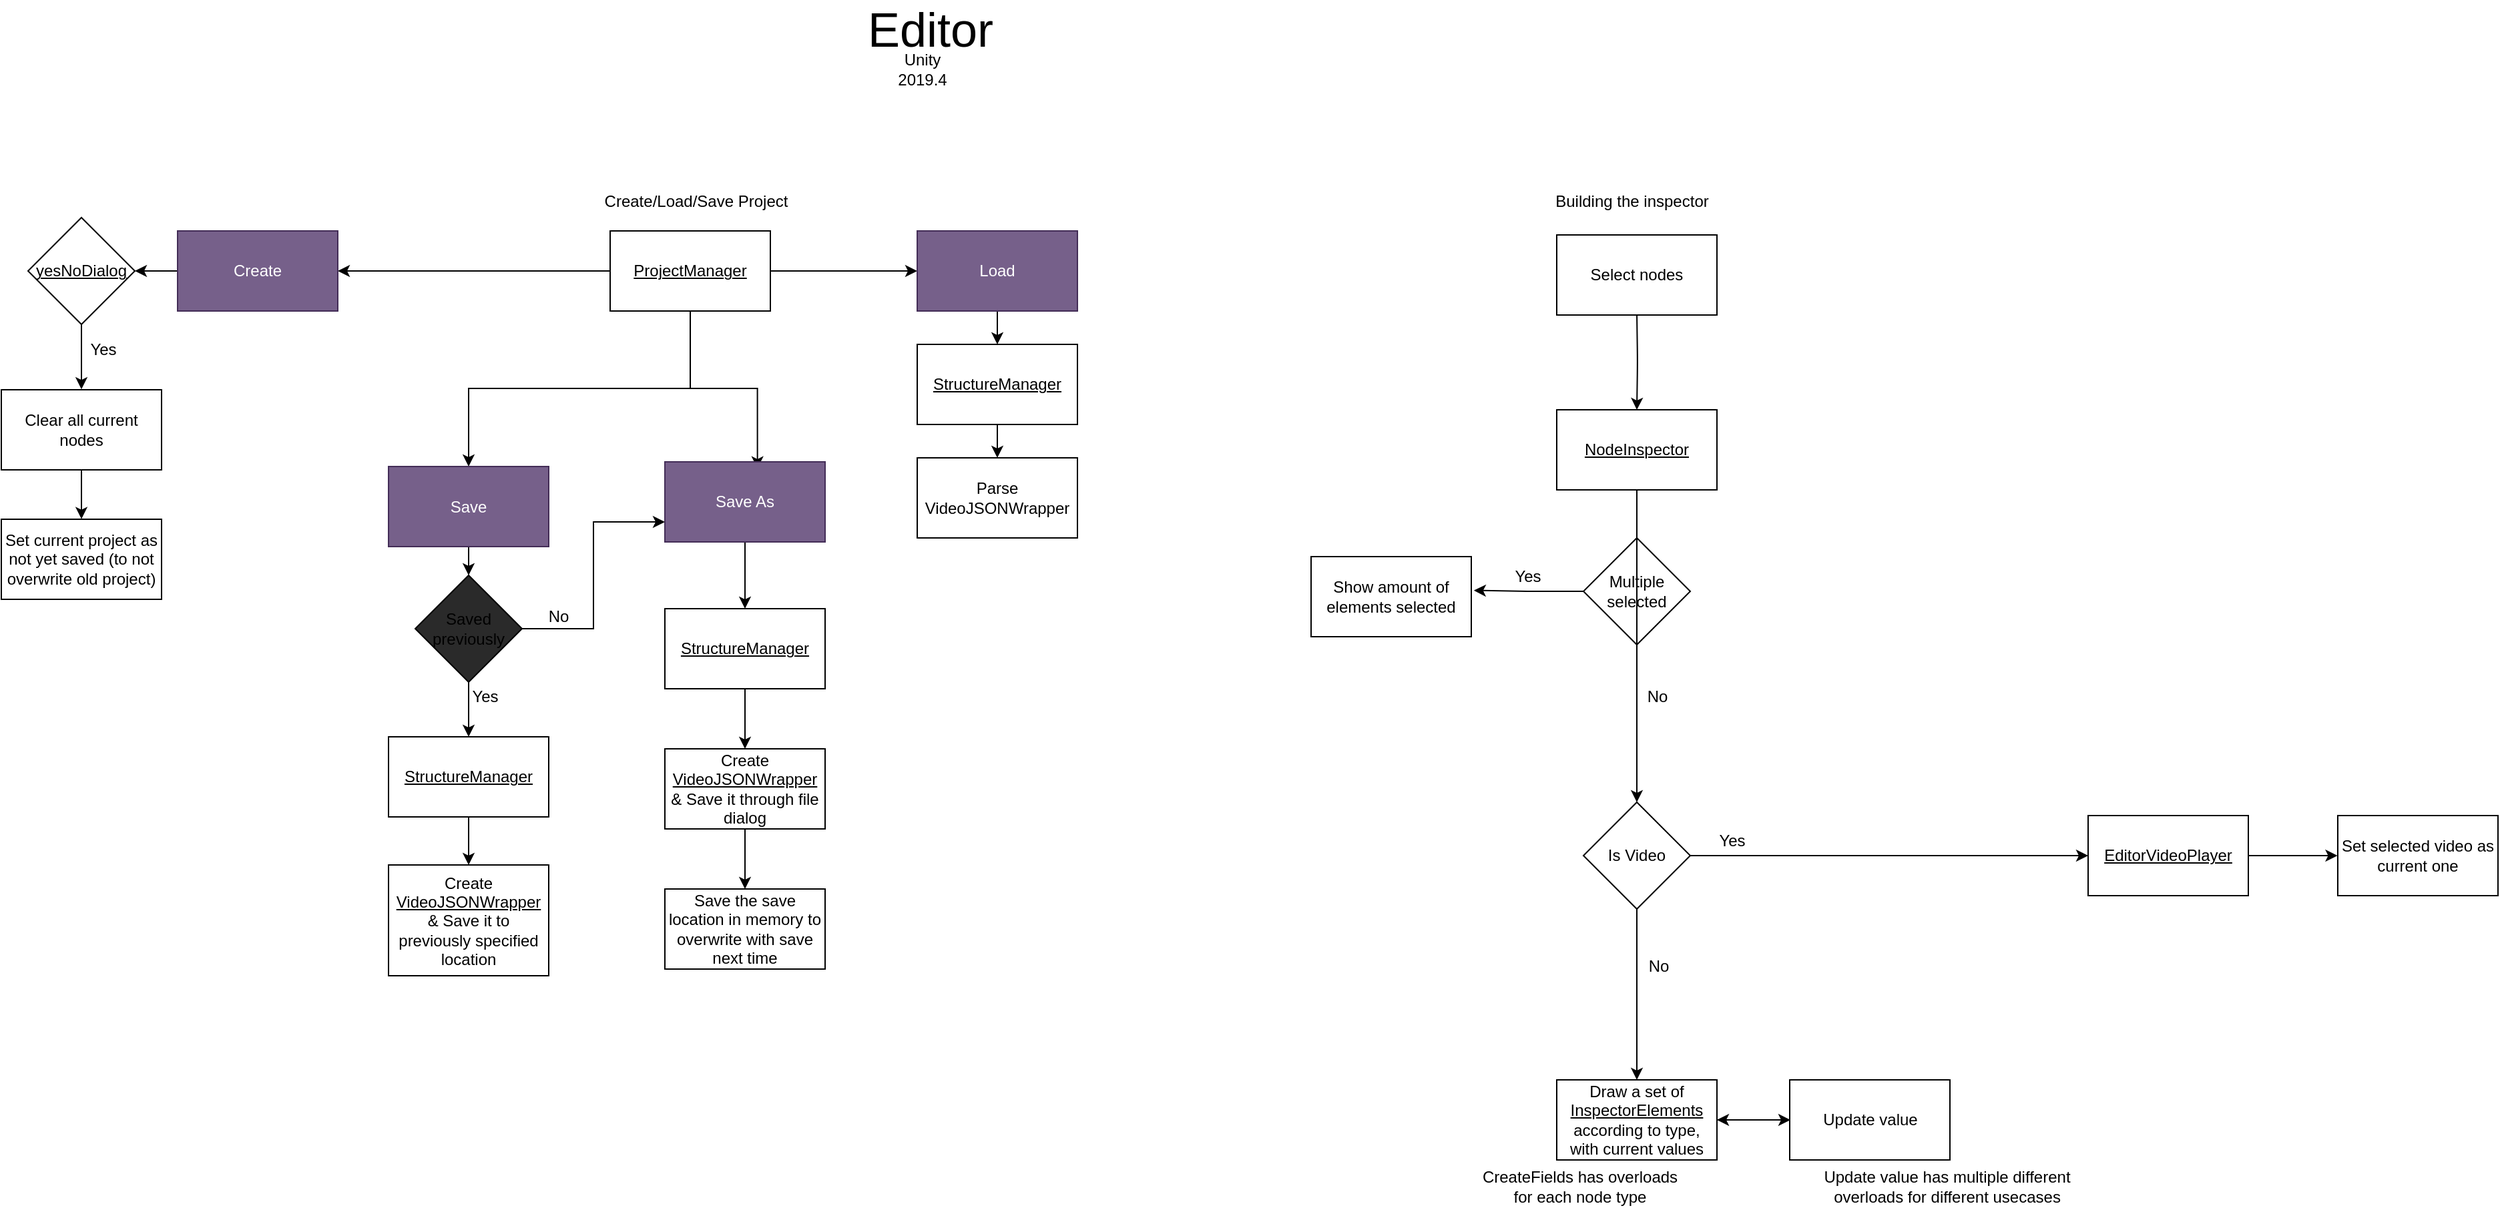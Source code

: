 <mxfile>
    <diagram id="x0GLGZ3PAxuCfUZpHgUV" name="Page-1">
        <mxGraphModel dx="1457" dy="1263" grid="0" gridSize="10" guides="1" tooltips="1" connect="1" arrows="1" fold="1" page="0" pageScale="1" pageWidth="1169" pageHeight="827" math="0" shadow="0">
            <root>
                <mxCell id="0"/>
                <mxCell id="1" parent="0"/>
                <mxCell id="2" value="Editor" style="text;html=1;strokeColor=none;fillColor=none;align=center;verticalAlign=middle;whiteSpace=wrap;fontSize=36;" parent="1" vertex="1">
                    <mxGeometry x="407" y="-92" width="40" height="20" as="geometry"/>
                </mxCell>
                <mxCell id="4" value="Unity 2019.4" style="text;html=1;strokeColor=none;fillColor=none;align=center;verticalAlign=middle;whiteSpace=wrap;" parent="1" vertex="1">
                    <mxGeometry x="401" y="-62" width="40" height="20" as="geometry"/>
                </mxCell>
                <mxCell id="40" style="edgeStyle=orthogonalEdgeStyle;rounded=0;orthogonalLoop=1;jettySize=auto;html=1;fontStyle=1;exitX=0.5;exitY=1;exitDx=0;exitDy=0;" edge="1" parent="1" source="7" target="45">
                    <mxGeometry relative="1" as="geometry">
                        <mxPoint x="247" y="242" as="targetPoint"/>
                        <Array as="points">
                            <mxPoint x="247" y="187"/>
                            <mxPoint x="81" y="187"/>
                        </Array>
                    </mxGeometry>
                </mxCell>
                <mxCell id="49" style="edgeStyle=orthogonalEdgeStyle;rounded=0;orthogonalLoop=1;jettySize=auto;html=1;" edge="1" parent="1" source="7" target="44">
                    <mxGeometry relative="1" as="geometry"/>
                </mxCell>
                <mxCell id="50" style="edgeStyle=orthogonalEdgeStyle;rounded=0;orthogonalLoop=1;jettySize=auto;html=1;entryX=0;entryY=0.5;entryDx=0;entryDy=0;" edge="1" parent="1" source="7" target="46">
                    <mxGeometry relative="1" as="geometry"/>
                </mxCell>
                <mxCell id="58" style="edgeStyle=orthogonalEdgeStyle;rounded=0;orthogonalLoop=1;jettySize=auto;html=1;" edge="1" parent="1" source="7">
                    <mxGeometry relative="1" as="geometry">
                        <mxPoint x="297.336" y="246.891" as="targetPoint"/>
                        <Array as="points">
                            <mxPoint x="247" y="187"/>
                            <mxPoint x="297" y="187"/>
                        </Array>
                    </mxGeometry>
                </mxCell>
                <mxCell id="7" value="&lt;u&gt;ProjectManager&lt;/u&gt;" style="whiteSpace=wrap;html=1;" parent="1" vertex="1">
                    <mxGeometry x="187" y="69" width="120" height="60" as="geometry"/>
                </mxCell>
                <mxCell id="15" style="edgeStyle=orthogonalEdgeStyle;orthogonalLoop=1;jettySize=auto;html=1;entryX=0.5;entryY=0;entryDx=0;entryDy=0;fontStyle=1" parent="1" source="86" target="13" edge="1">
                    <mxGeometry relative="1" as="geometry"/>
                </mxCell>
                <mxCell id="10" value="&lt;u&gt;NodeInspector&lt;/u&gt;" style="whiteSpace=wrap;html=1;" parent="1" vertex="1">
                    <mxGeometry x="896" y="203" width="120" height="60" as="geometry"/>
                </mxCell>
                <mxCell id="24" style="edgeStyle=orthogonalEdgeStyle;orthogonalLoop=1;jettySize=auto;html=1;entryX=0;entryY=0.5;entryDx=0;entryDy=0;fontSize=11;fontStyle=1" parent="1" source="13" edge="1">
                    <mxGeometry relative="1" as="geometry">
                        <mxPoint x="1071" y="735.0" as="targetPoint"/>
                    </mxGeometry>
                </mxCell>
                <mxCell id="13" value="Draw a set of &lt;u&gt;InspectorElements &lt;/u&gt;according to type, with current values" style="whiteSpace=wrap;html=1;" parent="1" vertex="1">
                    <mxGeometry x="896" y="705" width="120" height="60" as="geometry"/>
                </mxCell>
                <mxCell id="20" style="edgeStyle=orthogonalEdgeStyle;orthogonalLoop=1;jettySize=auto;html=1;entryX=0.5;entryY=0;entryDx=0;entryDy=0;fontStyle=1" parent="1" target="10" edge="1">
                    <mxGeometry relative="1" as="geometry">
                        <mxPoint x="956" y="130.0" as="sourcePoint"/>
                    </mxGeometry>
                </mxCell>
                <mxCell id="25" style="edgeStyle=orthogonalEdgeStyle;orthogonalLoop=1;jettySize=auto;html=1;fontSize=11;fontStyle=1" parent="1" source="32" target="13" edge="1">
                    <mxGeometry relative="1" as="geometry">
                        <mxPoint x="1111" y="622.888" as="targetPoint"/>
                        <Array as="points"/>
                        <mxPoint x="1127" y="704" as="sourcePoint"/>
                    </mxGeometry>
                </mxCell>
                <mxCell id="27" value="Building the inspector" style="text;html=1;align=center;verticalAlign=middle;resizable=0;points=[];autosize=1;" vertex="1" parent="1">
                    <mxGeometry x="888.5" y="38" width="126" height="17" as="geometry"/>
                </mxCell>
                <mxCell id="32" value="Update value" style="whiteSpace=wrap;html=1;" vertex="1" parent="1">
                    <mxGeometry x="1070.5" y="705" width="120" height="60" as="geometry"/>
                </mxCell>
                <mxCell id="33" value="Select nodes" style="whiteSpace=wrap;html=1;" vertex="1" parent="1">
                    <mxGeometry x="896" y="72" width="120" height="60" as="geometry"/>
                </mxCell>
                <mxCell id="37" style="edgeStyle=orthogonalEdgeStyle;rounded=0;orthogonalLoop=1;jettySize=auto;html=1;entryX=1.016;entryY=0.422;entryDx=0;entryDy=0;entryPerimeter=0;fontStyle=1" edge="1" parent="1" source="34" target="38">
                    <mxGeometry relative="1" as="geometry">
                        <mxPoint x="1123.578" y="250.0" as="targetPoint"/>
                    </mxGeometry>
                </mxCell>
                <mxCell id="34" value="Multiple selected" style="rhombus;whiteSpace=wrap;html=1;" vertex="1" parent="1">
                    <mxGeometry x="916" y="299" width="80" height="80" as="geometry"/>
                </mxCell>
                <mxCell id="35" value="No" style="text;html=1;align=center;verticalAlign=middle;resizable=0;points=[];autosize=1;" vertex="1" parent="1">
                    <mxGeometry x="958" y="409" width="25" height="17" as="geometry"/>
                </mxCell>
                <mxCell id="36" value="Yes" style="text;html=1;align=center;verticalAlign=middle;resizable=0;points=[];autosize=1;" vertex="1" parent="1">
                    <mxGeometry x="858.5" y="319" width="30" height="17" as="geometry"/>
                </mxCell>
                <mxCell id="38" value="Show amount of elements selected" style="whiteSpace=wrap;html=1;" vertex="1" parent="1">
                    <mxGeometry x="712" y="313" width="120" height="60" as="geometry"/>
                </mxCell>
                <mxCell id="39" value="CreateFields has overloads &lt;br&gt;for each node type" style="text;html=1;align=center;verticalAlign=middle;resizable=0;points=[];autosize=1;" vertex="1" parent="1">
                    <mxGeometry x="835" y="770" width="156" height="30" as="geometry"/>
                </mxCell>
                <mxCell id="57" style="edgeStyle=orthogonalEdgeStyle;rounded=0;orthogonalLoop=1;jettySize=auto;html=1;" edge="1" parent="1" source="41" target="52">
                    <mxGeometry relative="1" as="geometry"/>
                </mxCell>
                <mxCell id="41" value="&lt;u&gt;StructureManager&lt;/u&gt;" style="whiteSpace=wrap;html=1;" vertex="1" parent="1">
                    <mxGeometry x="21" y="448" width="120" height="60" as="geometry"/>
                </mxCell>
                <mxCell id="42" value="Create/Load/Save Project" style="text;html=1;align=center;verticalAlign=middle;resizable=0;points=[];autosize=1;" vertex="1" parent="1">
                    <mxGeometry x="177" y="38" width="147" height="17" as="geometry"/>
                </mxCell>
                <mxCell id="48" style="edgeStyle=orthogonalEdgeStyle;rounded=0;orthogonalLoop=1;jettySize=auto;html=1;entryX=1;entryY=0.5;entryDx=0;entryDy=0;" edge="1" parent="1" source="44" target="47">
                    <mxGeometry relative="1" as="geometry"/>
                </mxCell>
                <mxCell id="44" value="Create" style="rounded=0;whiteSpace=wrap;html=1;fillColor=#76608a;strokeColor=#432D57;fontColor=#ffffff;" vertex="1" parent="1">
                    <mxGeometry x="-137" y="69" width="120" height="60" as="geometry"/>
                </mxCell>
                <mxCell id="78" style="edgeStyle=orthogonalEdgeStyle;rounded=0;orthogonalLoop=1;jettySize=auto;html=1;" edge="1" parent="1" source="45" target="77">
                    <mxGeometry relative="1" as="geometry"/>
                </mxCell>
                <mxCell id="45" value="Save" style="rounded=0;whiteSpace=wrap;html=1;fillColor=#76608a;strokeColor=#432D57;fontColor=#ffffff;" vertex="1" parent="1">
                    <mxGeometry x="21" y="245.5" width="120" height="60" as="geometry"/>
                </mxCell>
                <mxCell id="54" style="edgeStyle=orthogonalEdgeStyle;rounded=0;orthogonalLoop=1;jettySize=auto;html=1;" edge="1" parent="1" source="46" target="51">
                    <mxGeometry relative="1" as="geometry"/>
                </mxCell>
                <mxCell id="46" value="Load" style="rounded=0;whiteSpace=wrap;html=1;fillColor=#76608a;strokeColor=#432D57;fontColor=#ffffff;" vertex="1" parent="1">
                    <mxGeometry x="417" y="69" width="120" height="60" as="geometry"/>
                </mxCell>
                <mxCell id="64" style="edgeStyle=orthogonalEdgeStyle;rounded=0;orthogonalLoop=1;jettySize=auto;html=1;" edge="1" parent="1" source="47">
                    <mxGeometry relative="1" as="geometry">
                        <mxPoint x="-209" y="187.584" as="targetPoint"/>
                    </mxGeometry>
                </mxCell>
                <mxCell id="47" value="&lt;u&gt;yesNoDialog&lt;/u&gt;" style="rhombus;whiteSpace=wrap;html=1;" vertex="1" parent="1">
                    <mxGeometry x="-249" y="59" width="80" height="80" as="geometry"/>
                </mxCell>
                <mxCell id="55" style="edgeStyle=orthogonalEdgeStyle;rounded=0;orthogonalLoop=1;jettySize=auto;html=1;" edge="1" parent="1" source="51" target="53">
                    <mxGeometry relative="1" as="geometry"/>
                </mxCell>
                <mxCell id="51" value="&lt;u&gt;StructureManager&lt;/u&gt;" style="whiteSpace=wrap;html=1;" vertex="1" parent="1">
                    <mxGeometry x="417" y="154" width="120" height="60" as="geometry"/>
                </mxCell>
                <mxCell id="52" value="Create &lt;u&gt;VideoJSONWrapper &lt;/u&gt;&amp;amp; Save it to previously specified location" style="whiteSpace=wrap;html=1;" vertex="1" parent="1">
                    <mxGeometry x="21" y="544" width="120" height="83" as="geometry"/>
                </mxCell>
                <mxCell id="53" value="Parse VideoJSONWrapper" style="whiteSpace=wrap;html=1;" vertex="1" parent="1">
                    <mxGeometry x="417" y="239" width="120" height="60" as="geometry"/>
                </mxCell>
                <mxCell id="72" style="edgeStyle=orthogonalEdgeStyle;rounded=0;orthogonalLoop=1;jettySize=auto;html=1;" edge="1" parent="1" source="59" target="71">
                    <mxGeometry relative="1" as="geometry"/>
                </mxCell>
                <mxCell id="59" value="Save As" style="rounded=0;whiteSpace=wrap;html=1;fillColor=#76608a;strokeColor=#432D57;fontColor=#ffffff;" vertex="1" parent="1">
                    <mxGeometry x="228" y="242" width="120" height="60" as="geometry"/>
                </mxCell>
                <mxCell id="75" style="edgeStyle=orthogonalEdgeStyle;rounded=0;orthogonalLoop=1;jettySize=auto;html=1;" edge="1" parent="1" source="61" target="70">
                    <mxGeometry relative="1" as="geometry"/>
                </mxCell>
                <mxCell id="61" value="Create &lt;u&gt;VideoJSONWrapper &lt;/u&gt;&amp;amp; Save it through file dialog" style="whiteSpace=wrap;html=1;" vertex="1" parent="1">
                    <mxGeometry x="228" y="457" width="120" height="60" as="geometry"/>
                </mxCell>
                <mxCell id="65" value="Yes" style="text;html=1;align=center;verticalAlign=middle;resizable=0;points=[];autosize=1;" vertex="1" parent="1">
                    <mxGeometry x="-208" y="149" width="30" height="17" as="geometry"/>
                </mxCell>
                <mxCell id="67" style="edgeStyle=orthogonalEdgeStyle;rounded=0;orthogonalLoop=1;jettySize=auto;html=1;" edge="1" parent="1" source="66">
                    <mxGeometry relative="1" as="geometry">
                        <mxPoint x="-209" y="284.818" as="targetPoint"/>
                    </mxGeometry>
                </mxCell>
                <mxCell id="66" value="Clear all current nodes" style="whiteSpace=wrap;html=1;" vertex="1" parent="1">
                    <mxGeometry x="-269" y="188" width="120" height="60" as="geometry"/>
                </mxCell>
                <mxCell id="68" value="Set current project as not yet saved (to not overwrite old project)" style="whiteSpace=wrap;html=1;" vertex="1" parent="1">
                    <mxGeometry x="-269" y="285" width="120" height="60" as="geometry"/>
                </mxCell>
                <mxCell id="70" value="Save the save location in memory to overwrite with save next time" style="whiteSpace=wrap;html=1;" vertex="1" parent="1">
                    <mxGeometry x="228" y="562" width="120" height="60" as="geometry"/>
                </mxCell>
                <mxCell id="74" style="edgeStyle=orthogonalEdgeStyle;rounded=0;orthogonalLoop=1;jettySize=auto;html=1;" edge="1" parent="1" source="71" target="61">
                    <mxGeometry relative="1" as="geometry"/>
                </mxCell>
                <mxCell id="71" value="&lt;u&gt;StructureManager&lt;/u&gt;" style="whiteSpace=wrap;html=1;" vertex="1" parent="1">
                    <mxGeometry x="228" y="352" width="120" height="60" as="geometry"/>
                </mxCell>
                <mxCell id="79" style="edgeStyle=orthogonalEdgeStyle;rounded=0;orthogonalLoop=1;jettySize=auto;html=1;entryX=0;entryY=0.75;entryDx=0;entryDy=0;" edge="1" parent="1" source="77" target="59">
                    <mxGeometry relative="1" as="geometry"/>
                </mxCell>
                <mxCell id="82" style="edgeStyle=orthogonalEdgeStyle;rounded=0;orthogonalLoop=1;jettySize=auto;html=1;entryX=0.5;entryY=0;entryDx=0;entryDy=0;" edge="1" parent="1" source="77" target="41">
                    <mxGeometry relative="1" as="geometry"/>
                </mxCell>
                <mxCell id="77" value="Saved previously" style="rhombus;whiteSpace=wrap;html=1;fillColor=#2a2a2a;" vertex="1" parent="1">
                    <mxGeometry x="41" y="327" width="80" height="80" as="geometry"/>
                </mxCell>
                <mxCell id="81" value="No" style="text;html=1;align=center;verticalAlign=middle;resizable=0;points=[];autosize=1;" vertex="1" parent="1">
                    <mxGeometry x="135" y="349" width="25" height="17" as="geometry"/>
                </mxCell>
                <mxCell id="83" value="Yes" style="text;html=1;align=center;verticalAlign=middle;resizable=0;points=[];autosize=1;" vertex="1" parent="1">
                    <mxGeometry x="78" y="409" width="30" height="17" as="geometry"/>
                </mxCell>
                <mxCell id="85" value="Update value has multiple different &lt;br&gt;overloads for different usecases" style="text;html=1;align=center;verticalAlign=middle;resizable=0;points=[];autosize=1;" vertex="1" parent="1">
                    <mxGeometry x="1090" y="770" width="195" height="30" as="geometry"/>
                </mxCell>
                <mxCell id="90" style="edgeStyle=orthogonalEdgeStyle;rounded=0;orthogonalLoop=1;jettySize=auto;html=1;" edge="1" parent="1" source="86">
                    <mxGeometry relative="1" as="geometry">
                        <mxPoint x="1294" y="537" as="targetPoint"/>
                    </mxGeometry>
                </mxCell>
                <mxCell id="86" value="Is Video" style="rhombus;whiteSpace=wrap;html=1;" vertex="1" parent="1">
                    <mxGeometry x="916" y="497" width="80" height="80" as="geometry"/>
                </mxCell>
                <mxCell id="87" style="edgeStyle=orthogonalEdgeStyle;orthogonalLoop=1;jettySize=auto;html=1;entryX=0.5;entryY=0;entryDx=0;entryDy=0;fontStyle=1" edge="1" parent="1" source="10" target="86">
                    <mxGeometry relative="1" as="geometry">
                        <mxPoint x="956" y="263" as="sourcePoint"/>
                        <mxPoint x="956" y="705" as="targetPoint"/>
                    </mxGeometry>
                </mxCell>
                <mxCell id="88" value="No" style="text;html=1;align=center;verticalAlign=middle;resizable=0;points=[];autosize=1;" vertex="1" parent="1">
                    <mxGeometry x="960" y="611" width="24" height="17" as="geometry"/>
                </mxCell>
                <mxCell id="89" value="Yes" style="text;html=1;align=center;verticalAlign=middle;resizable=0;points=[];autosize=1;" vertex="1" parent="1">
                    <mxGeometry x="1012" y="517" width="29" height="17" as="geometry"/>
                </mxCell>
                <mxCell id="92" style="edgeStyle=orthogonalEdgeStyle;rounded=0;orthogonalLoop=1;jettySize=auto;html=1;" edge="1" parent="1" source="91">
                    <mxGeometry relative="1" as="geometry">
                        <mxPoint x="1480.75" y="537" as="targetPoint"/>
                    </mxGeometry>
                </mxCell>
                <mxCell id="91" value="&lt;u&gt;EditorVideoPlayer&lt;/u&gt;" style="whiteSpace=wrap;html=1;" vertex="1" parent="1">
                    <mxGeometry x="1294" y="507" width="120" height="60" as="geometry"/>
                </mxCell>
                <mxCell id="93" value="Set selected video as current one" style="whiteSpace=wrap;html=1;" vertex="1" parent="1">
                    <mxGeometry x="1481" y="507" width="120" height="60" as="geometry"/>
                </mxCell>
            </root>
        </mxGraphModel>
    </diagram>
</mxfile>
